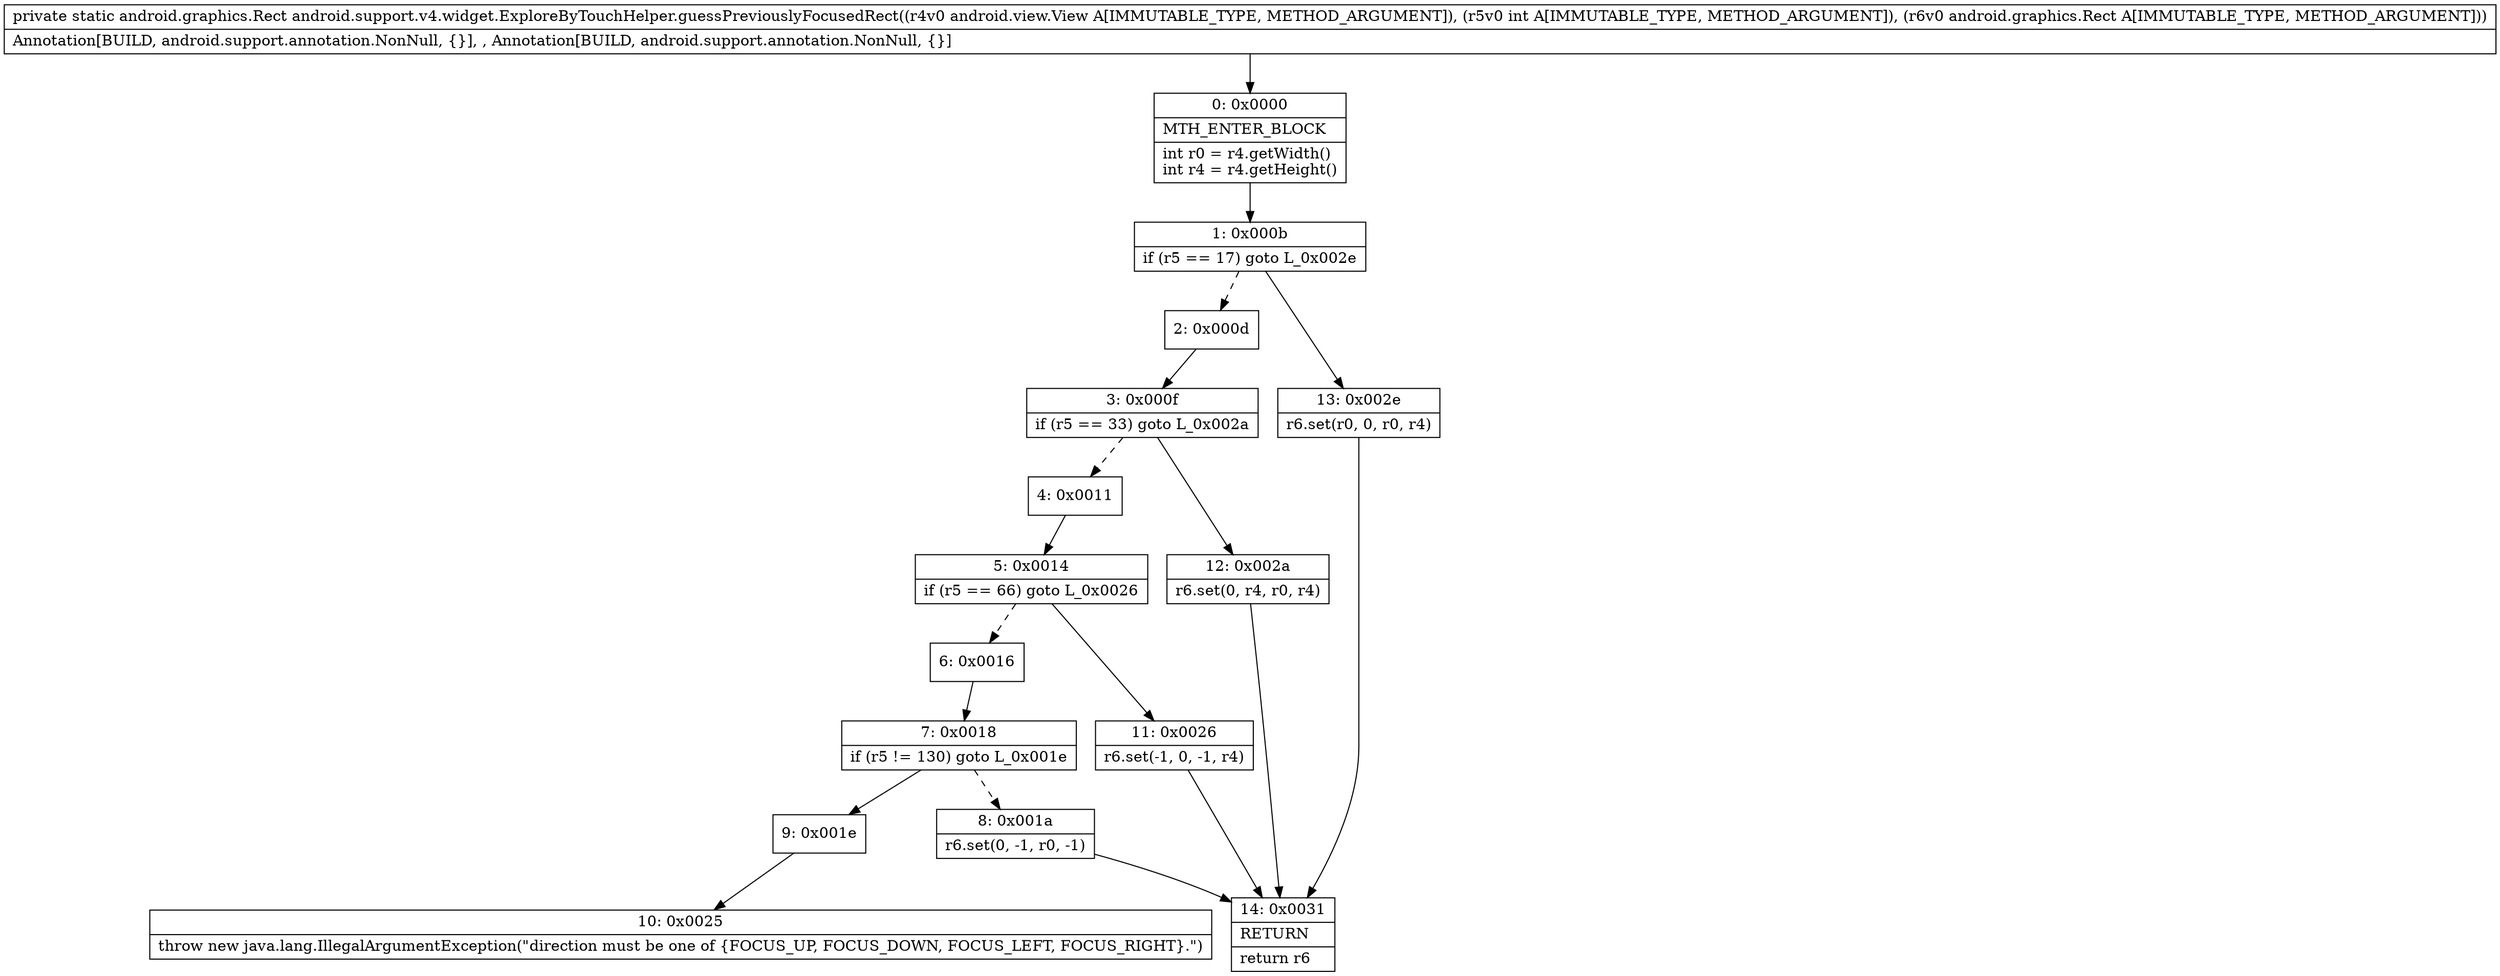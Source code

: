 digraph "CFG forandroid.support.v4.widget.ExploreByTouchHelper.guessPreviouslyFocusedRect(Landroid\/view\/View;ILandroid\/graphics\/Rect;)Landroid\/graphics\/Rect;" {
Node_0 [shape=record,label="{0\:\ 0x0000|MTH_ENTER_BLOCK\l|int r0 = r4.getWidth()\lint r4 = r4.getHeight()\l}"];
Node_1 [shape=record,label="{1\:\ 0x000b|if (r5 == 17) goto L_0x002e\l}"];
Node_2 [shape=record,label="{2\:\ 0x000d}"];
Node_3 [shape=record,label="{3\:\ 0x000f|if (r5 == 33) goto L_0x002a\l}"];
Node_4 [shape=record,label="{4\:\ 0x0011}"];
Node_5 [shape=record,label="{5\:\ 0x0014|if (r5 == 66) goto L_0x0026\l}"];
Node_6 [shape=record,label="{6\:\ 0x0016}"];
Node_7 [shape=record,label="{7\:\ 0x0018|if (r5 != 130) goto L_0x001e\l}"];
Node_8 [shape=record,label="{8\:\ 0x001a|r6.set(0, \-1, r0, \-1)\l}"];
Node_9 [shape=record,label="{9\:\ 0x001e}"];
Node_10 [shape=record,label="{10\:\ 0x0025|throw new java.lang.IllegalArgumentException(\"direction must be one of \{FOCUS_UP, FOCUS_DOWN, FOCUS_LEFT, FOCUS_RIGHT\}.\")\l}"];
Node_11 [shape=record,label="{11\:\ 0x0026|r6.set(\-1, 0, \-1, r4)\l}"];
Node_12 [shape=record,label="{12\:\ 0x002a|r6.set(0, r4, r0, r4)\l}"];
Node_13 [shape=record,label="{13\:\ 0x002e|r6.set(r0, 0, r0, r4)\l}"];
Node_14 [shape=record,label="{14\:\ 0x0031|RETURN\l|return r6\l}"];
MethodNode[shape=record,label="{private static android.graphics.Rect android.support.v4.widget.ExploreByTouchHelper.guessPreviouslyFocusedRect((r4v0 android.view.View A[IMMUTABLE_TYPE, METHOD_ARGUMENT]), (r5v0 int A[IMMUTABLE_TYPE, METHOD_ARGUMENT]), (r6v0 android.graphics.Rect A[IMMUTABLE_TYPE, METHOD_ARGUMENT]))  | Annotation[BUILD, android.support.annotation.NonNull, \{\}], , Annotation[BUILD, android.support.annotation.NonNull, \{\}]\l}"];
MethodNode -> Node_0;
Node_0 -> Node_1;
Node_1 -> Node_2[style=dashed];
Node_1 -> Node_13;
Node_2 -> Node_3;
Node_3 -> Node_4[style=dashed];
Node_3 -> Node_12;
Node_4 -> Node_5;
Node_5 -> Node_6[style=dashed];
Node_5 -> Node_11;
Node_6 -> Node_7;
Node_7 -> Node_8[style=dashed];
Node_7 -> Node_9;
Node_8 -> Node_14;
Node_9 -> Node_10;
Node_11 -> Node_14;
Node_12 -> Node_14;
Node_13 -> Node_14;
}


